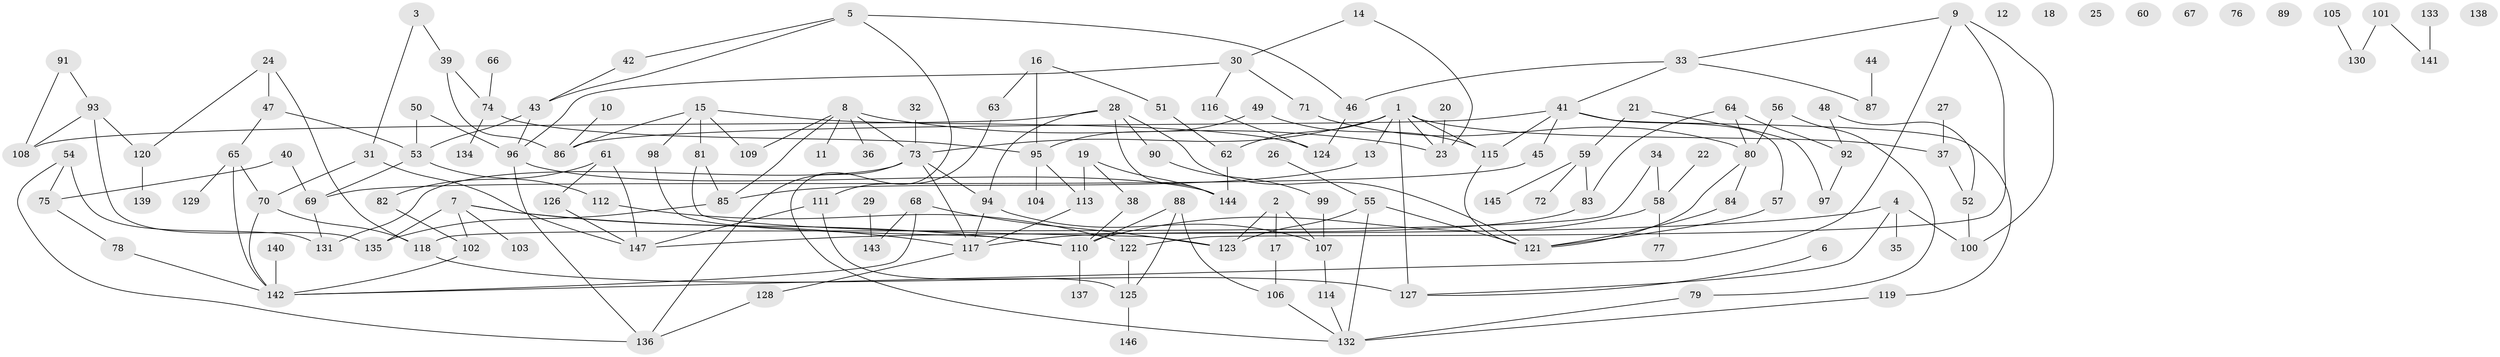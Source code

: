 // Generated by graph-tools (version 1.1) at 2025/49/03/09/25 03:49:05]
// undirected, 147 vertices, 199 edges
graph export_dot {
graph [start="1"]
  node [color=gray90,style=filled];
  1;
  2;
  3;
  4;
  5;
  6;
  7;
  8;
  9;
  10;
  11;
  12;
  13;
  14;
  15;
  16;
  17;
  18;
  19;
  20;
  21;
  22;
  23;
  24;
  25;
  26;
  27;
  28;
  29;
  30;
  31;
  32;
  33;
  34;
  35;
  36;
  37;
  38;
  39;
  40;
  41;
  42;
  43;
  44;
  45;
  46;
  47;
  48;
  49;
  50;
  51;
  52;
  53;
  54;
  55;
  56;
  57;
  58;
  59;
  60;
  61;
  62;
  63;
  64;
  65;
  66;
  67;
  68;
  69;
  70;
  71;
  72;
  73;
  74;
  75;
  76;
  77;
  78;
  79;
  80;
  81;
  82;
  83;
  84;
  85;
  86;
  87;
  88;
  89;
  90;
  91;
  92;
  93;
  94;
  95;
  96;
  97;
  98;
  99;
  100;
  101;
  102;
  103;
  104;
  105;
  106;
  107;
  108;
  109;
  110;
  111;
  112;
  113;
  114;
  115;
  116;
  117;
  118;
  119;
  120;
  121;
  122;
  123;
  124;
  125;
  126;
  127;
  128;
  129;
  130;
  131;
  132;
  133;
  134;
  135;
  136;
  137;
  138;
  139;
  140;
  141;
  142;
  143;
  144;
  145;
  146;
  147;
  1 -- 13;
  1 -- 23;
  1 -- 37;
  1 -- 62;
  1 -- 73;
  1 -- 115;
  1 -- 127;
  2 -- 17;
  2 -- 107;
  2 -- 123;
  3 -- 31;
  3 -- 39;
  4 -- 35;
  4 -- 100;
  4 -- 127;
  4 -- 147;
  5 -- 42;
  5 -- 43;
  5 -- 46;
  5 -- 132;
  6 -- 127;
  7 -- 102;
  7 -- 103;
  7 -- 110;
  7 -- 117;
  7 -- 135;
  8 -- 11;
  8 -- 23;
  8 -- 36;
  8 -- 73;
  8 -- 85;
  8 -- 109;
  9 -- 33;
  9 -- 100;
  9 -- 122;
  9 -- 142;
  10 -- 86;
  13 -- 85;
  14 -- 23;
  14 -- 30;
  15 -- 81;
  15 -- 86;
  15 -- 98;
  15 -- 109;
  15 -- 124;
  16 -- 51;
  16 -- 63;
  16 -- 95;
  17 -- 106;
  19 -- 38;
  19 -- 113;
  19 -- 144;
  20 -- 23;
  21 -- 59;
  21 -- 97;
  22 -- 58;
  24 -- 47;
  24 -- 118;
  24 -- 120;
  26 -- 55;
  27 -- 37;
  28 -- 90;
  28 -- 94;
  28 -- 108;
  28 -- 121;
  28 -- 144;
  29 -- 143;
  30 -- 71;
  30 -- 96;
  30 -- 116;
  31 -- 70;
  31 -- 147;
  32 -- 73;
  33 -- 41;
  33 -- 46;
  33 -- 87;
  34 -- 58;
  34 -- 118;
  37 -- 52;
  38 -- 110;
  39 -- 74;
  39 -- 86;
  40 -- 69;
  40 -- 75;
  41 -- 45;
  41 -- 57;
  41 -- 86;
  41 -- 115;
  41 -- 119;
  42 -- 43;
  43 -- 53;
  43 -- 96;
  44 -- 87;
  45 -- 69;
  46 -- 124;
  47 -- 53;
  47 -- 65;
  48 -- 52;
  48 -- 92;
  49 -- 95;
  49 -- 115;
  50 -- 53;
  50 -- 96;
  51 -- 62;
  52 -- 100;
  53 -- 69;
  53 -- 112;
  54 -- 75;
  54 -- 131;
  54 -- 136;
  55 -- 121;
  55 -- 123;
  55 -- 132;
  56 -- 79;
  56 -- 80;
  57 -- 121;
  58 -- 77;
  58 -- 110;
  59 -- 72;
  59 -- 83;
  59 -- 145;
  61 -- 82;
  61 -- 126;
  61 -- 147;
  62 -- 144;
  63 -- 111;
  64 -- 80;
  64 -- 83;
  64 -- 92;
  65 -- 70;
  65 -- 129;
  65 -- 142;
  66 -- 74;
  68 -- 123;
  68 -- 142;
  68 -- 143;
  69 -- 131;
  70 -- 118;
  70 -- 142;
  71 -- 80;
  73 -- 94;
  73 -- 117;
  73 -- 131;
  73 -- 136;
  74 -- 95;
  74 -- 134;
  75 -- 78;
  78 -- 142;
  79 -- 132;
  80 -- 84;
  80 -- 121;
  81 -- 85;
  81 -- 123;
  82 -- 102;
  83 -- 117;
  84 -- 121;
  85 -- 135;
  88 -- 106;
  88 -- 110;
  88 -- 125;
  90 -- 99;
  91 -- 93;
  91 -- 108;
  92 -- 97;
  93 -- 108;
  93 -- 120;
  93 -- 135;
  94 -- 107;
  94 -- 117;
  95 -- 104;
  95 -- 113;
  96 -- 136;
  96 -- 144;
  98 -- 110;
  99 -- 107;
  101 -- 130;
  101 -- 141;
  102 -- 142;
  105 -- 130;
  106 -- 132;
  107 -- 114;
  110 -- 137;
  111 -- 125;
  111 -- 147;
  112 -- 122;
  113 -- 117;
  114 -- 132;
  115 -- 121;
  116 -- 124;
  117 -- 128;
  118 -- 127;
  119 -- 132;
  120 -- 139;
  122 -- 125;
  125 -- 146;
  126 -- 147;
  128 -- 136;
  133 -- 141;
  140 -- 142;
}
